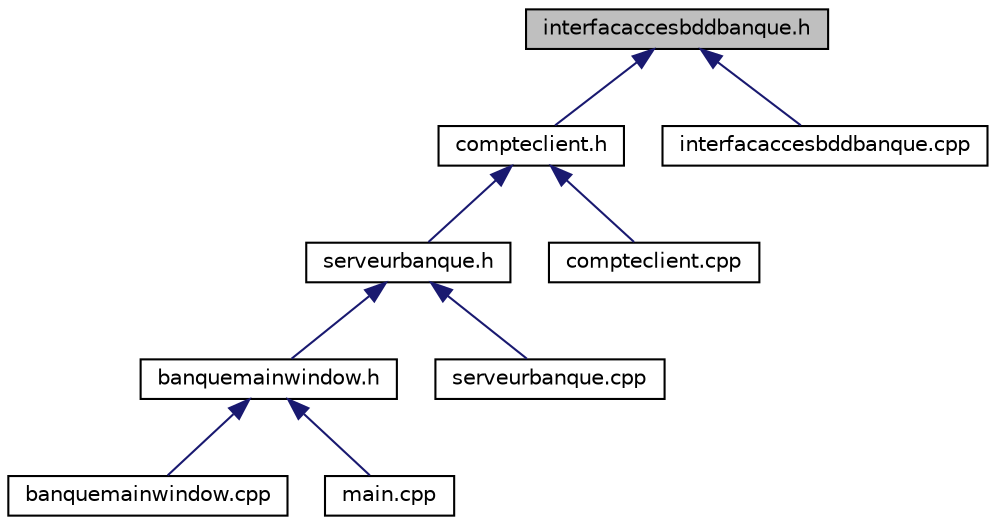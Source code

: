 digraph "interfacaccesbddbanque.h"
{
  edge [fontname="Helvetica",fontsize="10",labelfontname="Helvetica",labelfontsize="10"];
  node [fontname="Helvetica",fontsize="10",shape=record];
  Node10 [label="interfacaccesbddbanque.h",height=0.2,width=0.4,color="black", fillcolor="grey75", style="filled", fontcolor="black"];
  Node10 -> Node11 [dir="back",color="midnightblue",fontsize="10",style="solid",fontname="Helvetica"];
  Node11 [label="compteclient.h",height=0.2,width=0.4,color="black", fillcolor="white", style="filled",URL="$compteclient_8h.html"];
  Node11 -> Node12 [dir="back",color="midnightblue",fontsize="10",style="solid",fontname="Helvetica"];
  Node12 [label="serveurbanque.h",height=0.2,width=0.4,color="black", fillcolor="white", style="filled",URL="$serveurbanque_8h.html"];
  Node12 -> Node13 [dir="back",color="midnightblue",fontsize="10",style="solid",fontname="Helvetica"];
  Node13 [label="banquemainwindow.h",height=0.2,width=0.4,color="black", fillcolor="white", style="filled",URL="$banquemainwindow_8h.html"];
  Node13 -> Node14 [dir="back",color="midnightblue",fontsize="10",style="solid",fontname="Helvetica"];
  Node14 [label="banquemainwindow.cpp",height=0.2,width=0.4,color="black", fillcolor="white", style="filled",URL="$banquemainwindow_8cpp.html"];
  Node13 -> Node15 [dir="back",color="midnightblue",fontsize="10",style="solid",fontname="Helvetica"];
  Node15 [label="main.cpp",height=0.2,width=0.4,color="black", fillcolor="white", style="filled",URL="$main_8cpp.html"];
  Node12 -> Node16 [dir="back",color="midnightblue",fontsize="10",style="solid",fontname="Helvetica"];
  Node16 [label="serveurbanque.cpp",height=0.2,width=0.4,color="black", fillcolor="white", style="filled",URL="$serveurbanque_8cpp.html"];
  Node11 -> Node17 [dir="back",color="midnightblue",fontsize="10",style="solid",fontname="Helvetica"];
  Node17 [label="compteclient.cpp",height=0.2,width=0.4,color="black", fillcolor="white", style="filled",URL="$compteclient_8cpp.html"];
  Node10 -> Node18 [dir="back",color="midnightblue",fontsize="10",style="solid",fontname="Helvetica"];
  Node18 [label="interfacaccesbddbanque.cpp",height=0.2,width=0.4,color="black", fillcolor="white", style="filled",URL="$interfacaccesbddbanque_8cpp.html"];
}
